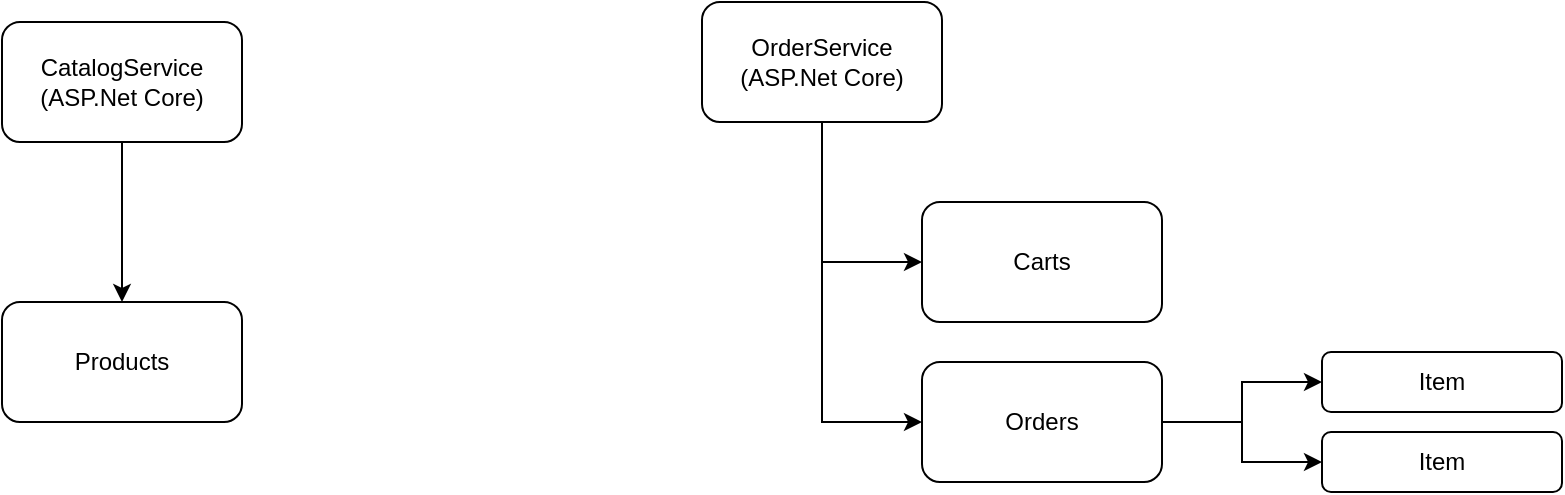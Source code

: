 <mxfile version="15.7.3" type="device" pages="3"><diagram id="MeWKNhOPQEGfcE73csxN" name="OverallDesign"><mxGraphModel dx="1864" dy="649" grid="1" gridSize="10" guides="1" tooltips="1" connect="1" arrows="1" fold="1" page="1" pageScale="1" pageWidth="850" pageHeight="1100" math="0" shadow="0"><root><mxCell id="0"/><mxCell id="1" parent="0"/><mxCell id="rlzJVa6_Gbc18TgOUmOY-2" value="" style="edgeStyle=orthogonalEdgeStyle;rounded=0;orthogonalLoop=1;jettySize=auto;html=1;" edge="1" parent="1" source="lMsOquBc8mcuTLnx06oN-1" target="rlzJVa6_Gbc18TgOUmOY-1"><mxGeometry relative="1" as="geometry"/></mxCell><mxCell id="lMsOquBc8mcuTLnx06oN-1" value="CatalogService&lt;br&gt;(ASP.Net Core)" style="rounded=1;whiteSpace=wrap;html=1;" vertex="1" parent="1"><mxGeometry x="-100" y="280" width="120" height="60" as="geometry"/></mxCell><mxCell id="-r3mknNm4PDN7Z2keue3-2" style="edgeStyle=orthogonalEdgeStyle;rounded=0;orthogonalLoop=1;jettySize=auto;html=1;entryX=0;entryY=0.5;entryDx=0;entryDy=0;" edge="1" parent="1" source="lMsOquBc8mcuTLnx06oN-9" target="-r3mknNm4PDN7Z2keue3-1"><mxGeometry relative="1" as="geometry"/></mxCell><mxCell id="-r3mknNm4PDN7Z2keue3-5" value="" style="edgeStyle=orthogonalEdgeStyle;rounded=0;orthogonalLoop=1;jettySize=auto;html=1;entryX=0;entryY=0.5;entryDx=0;entryDy=0;" edge="1" parent="1" source="lMsOquBc8mcuTLnx06oN-9" target="-r3mknNm4PDN7Z2keue3-4"><mxGeometry relative="1" as="geometry"/></mxCell><mxCell id="lMsOquBc8mcuTLnx06oN-9" value="OrderService&lt;br&gt;(ASP.Net Core)" style="rounded=1;whiteSpace=wrap;html=1;" vertex="1" parent="1"><mxGeometry x="250" y="270" width="120" height="60" as="geometry"/></mxCell><mxCell id="-r3mknNm4PDN7Z2keue3-1" value="Carts" style="rounded=1;whiteSpace=wrap;html=1;" vertex="1" parent="1"><mxGeometry x="360" y="370" width="120" height="60" as="geometry"/></mxCell><mxCell id="-r3mknNm4PDN7Z2keue3-8" style="edgeStyle=orthogonalEdgeStyle;rounded=0;orthogonalLoop=1;jettySize=auto;html=1;entryX=0;entryY=0.5;entryDx=0;entryDy=0;" edge="1" parent="1" source="-r3mknNm4PDN7Z2keue3-4" target="-r3mknNm4PDN7Z2keue3-6"><mxGeometry relative="1" as="geometry"/></mxCell><mxCell id="-r3mknNm4PDN7Z2keue3-9" style="edgeStyle=orthogonalEdgeStyle;rounded=0;orthogonalLoop=1;jettySize=auto;html=1;" edge="1" parent="1" source="-r3mknNm4PDN7Z2keue3-4" target="-r3mknNm4PDN7Z2keue3-7"><mxGeometry relative="1" as="geometry"/></mxCell><mxCell id="-r3mknNm4PDN7Z2keue3-4" value="Orders" style="whiteSpace=wrap;html=1;rounded=1;" vertex="1" parent="1"><mxGeometry x="360" y="450" width="120" height="60" as="geometry"/></mxCell><mxCell id="-r3mknNm4PDN7Z2keue3-6" value="Item" style="whiteSpace=wrap;html=1;rounded=1;" vertex="1" parent="1"><mxGeometry x="560" y="445" width="120" height="30" as="geometry"/></mxCell><mxCell id="-r3mknNm4PDN7Z2keue3-7" value="Item" style="whiteSpace=wrap;html=1;rounded=1;" vertex="1" parent="1"><mxGeometry x="560" y="485" width="120" height="30" as="geometry"/></mxCell><mxCell id="rlzJVa6_Gbc18TgOUmOY-1" value="Products" style="whiteSpace=wrap;html=1;rounded=1;arcSize=15;" vertex="1" parent="1"><mxGeometry x="-100" y="420" width="120" height="60" as="geometry"/></mxCell></root></mxGraphModel></diagram><diagram id="qa5Ivl3XOcT9yL31Eg5v" name="CatalogService"><mxGraphModel dx="1014" dy="649" grid="1" gridSize="10" guides="1" tooltips="1" connect="1" arrows="1" fold="1" page="1" pageScale="1" pageWidth="850" pageHeight="1100" math="0" shadow="0"><root><mxCell id="nWJbwv--ybv1Wwospckk-0"/><mxCell id="nWJbwv--ybv1Wwospckk-1" parent="nWJbwv--ybv1Wwospckk-0"/><mxCell id="FkwzEJZSjvubD2BS_pC1-2" value="" style="edgeStyle=orthogonalEdgeStyle;rounded=0;orthogonalLoop=1;jettySize=auto;html=1;" edge="1" parent="nWJbwv--ybv1Wwospckk-1" source="FkwzEJZSjvubD2BS_pC1-0" target="FkwzEJZSjvubD2BS_pC1-1"><mxGeometry relative="1" as="geometry"/></mxCell><mxCell id="FkwzEJZSjvubD2BS_pC1-0" value="Controllers&lt;br&gt;(Facade)" style="rounded=1;whiteSpace=wrap;html=1;" vertex="1" parent="nWJbwv--ybv1Wwospckk-1"><mxGeometry x="210" y="130" width="120" height="60" as="geometry"/></mxCell><mxCell id="FkwzEJZSjvubD2BS_pC1-6" value="" style="edgeStyle=orthogonalEdgeStyle;rounded=0;orthogonalLoop=1;jettySize=auto;html=1;" edge="1" parent="nWJbwv--ybv1Wwospckk-1" source="FkwzEJZSjvubD2BS_pC1-1" target="FkwzEJZSjvubD2BS_pC1-5"><mxGeometry relative="1" as="geometry"/></mxCell><mxCell id="FkwzEJZSjvubD2BS_pC1-1" value="BusinessLayer&lt;br&gt;(POCO)" style="whiteSpace=wrap;html=1;rounded=1;" vertex="1" parent="nWJbwv--ybv1Wwospckk-1"><mxGeometry x="210" y="220" width="120" height="60" as="geometry"/></mxCell><mxCell id="FkwzEJZSjvubD2BS_pC1-5" value="Repository" style="whiteSpace=wrap;html=1;rounded=1;" vertex="1" parent="nWJbwv--ybv1Wwospckk-1"><mxGeometry x="210" y="310" width="120" height="60" as="geometry"/></mxCell><mxCell id="FkwzEJZSjvubD2BS_pC1-7" value="Models" style="rounded=1;whiteSpace=wrap;html=1;rotation=-90;" vertex="1" parent="nWJbwv--ybv1Wwospckk-1"><mxGeometry x="270" y="215" width="240" height="65" as="geometry"/></mxCell></root></mxGraphModel></diagram><diagram id="ajztytkXwu_cjkqDtFya" name="Page-4"><mxGraphModel dx="1014" dy="649" grid="1" gridSize="10" guides="1" tooltips="1" connect="1" arrows="1" fold="1" page="1" pageScale="1" pageWidth="850" pageHeight="1100" math="0" shadow="0"><root><mxCell id="FgpaymA_EIXJ9bq-2qc4-0"/><mxCell id="FgpaymA_EIXJ9bq-2qc4-1" parent="FgpaymA_EIXJ9bq-2qc4-0"/><mxCell id="-RdmnURMdZ46xNXsuog9-0" value="CatalogItem" style="swimlane;fontStyle=0;childLayout=stackLayout;horizontal=1;startSize=30;horizontalStack=0;resizeParent=1;resizeParentMax=0;resizeLast=0;collapsible=1;marginBottom=0;" vertex="1" parent="FgpaymA_EIXJ9bq-2qc4-1"><mxGeometry x="370" y="210" width="140" height="270" as="geometry"><mxRectangle x="350" y="160" width="110" height="30" as="alternateBounds"/></mxGeometry></mxCell><mxCell id="-RdmnURMdZ46xNXsuog9-1" value="name" style="text;strokeColor=none;fillColor=none;align=left;verticalAlign=middle;spacingLeft=4;spacingRight=4;overflow=hidden;points=[[0,0.5],[1,0.5]];portConstraint=eastwest;rotatable=0;" vertex="1" parent="-RdmnURMdZ46xNXsuog9-0"><mxGeometry y="30" width="140" height="30" as="geometry"/></mxCell><mxCell id="-RdmnURMdZ46xNXsuog9-2" value="description" style="text;strokeColor=none;fillColor=none;align=left;verticalAlign=middle;spacingLeft=4;spacingRight=4;overflow=hidden;points=[[0,0.5],[1,0.5]];portConstraint=eastwest;rotatable=0;" vertex="1" parent="-RdmnURMdZ46xNXsuog9-0"><mxGeometry y="60" width="140" height="30" as="geometry"/></mxCell><mxCell id="-RdmnURMdZ46xNXsuog9-3" value="price" style="text;strokeColor=none;fillColor=none;align=left;verticalAlign=middle;spacingLeft=4;spacingRight=4;overflow=hidden;points=[[0,0.5],[1,0.5]];portConstraint=eastwest;rotatable=0;" vertex="1" parent="-RdmnURMdZ46xNXsuog9-0"><mxGeometry y="90" width="140" height="30" as="geometry"/></mxCell><mxCell id="-RdmnURMdZ46xNXsuog9-28" value="pictureFileName" style="text;strokeColor=none;fillColor=none;align=left;verticalAlign=middle;spacingLeft=4;spacingRight=4;overflow=hidden;points=[[0,0.5],[1,0.5]];portConstraint=eastwest;rotatable=0;" vertex="1" parent="-RdmnURMdZ46xNXsuog9-0"><mxGeometry y="120" width="140" height="30" as="geometry"/></mxCell><mxCell id="-RdmnURMdZ46xNXsuog9-27" value="pictureFileUri" style="text;strokeColor=none;fillColor=none;align=left;verticalAlign=middle;spacingLeft=4;spacingRight=4;overflow=hidden;points=[[0,0.5],[1,0.5]];portConstraint=eastwest;rotatable=0;" vertex="1" parent="-RdmnURMdZ46xNXsuog9-0"><mxGeometry y="150" width="140" height="30" as="geometry"/></mxCell><mxCell id="-RdmnURMdZ46xNXsuog9-29" value="availableStocks" style="text;strokeColor=none;fillColor=none;align=left;verticalAlign=middle;spacingLeft=4;spacingRight=4;overflow=hidden;points=[[0,0.5],[1,0.5]];portConstraint=eastwest;rotatable=0;" vertex="1" parent="-RdmnURMdZ46xNXsuog9-0"><mxGeometry y="180" width="140" height="30" as="geometry"/></mxCell><mxCell id="-RdmnURMdZ46xNXsuog9-32" value="restockThreshold" style="text;strokeColor=none;fillColor=none;align=left;verticalAlign=middle;spacingLeft=4;spacingRight=4;overflow=hidden;points=[[0,0.5],[1,0.5]];portConstraint=eastwest;rotatable=0;" vertex="1" parent="-RdmnURMdZ46xNXsuog9-0"><mxGeometry y="210" width="140" height="30" as="geometry"/></mxCell><mxCell id="-RdmnURMdZ46xNXsuog9-33" value="maxStockThreshold" style="text;strokeColor=none;fillColor=none;align=left;verticalAlign=middle;spacingLeft=4;spacingRight=4;overflow=hidden;points=[[0,0.5],[1,0.5]];portConstraint=eastwest;rotatable=0;" vertex="1" parent="-RdmnURMdZ46xNXsuog9-0"><mxGeometry y="240" width="140" height="30" as="geometry"/></mxCell><mxCell id="-RdmnURMdZ46xNXsuog9-12" value="CatalogType" style="swimlane;fontStyle=0;childLayout=stackLayout;horizontal=1;startSize=30;horizontalStack=0;resizeParent=1;resizeParentMax=0;resizeLast=0;collapsible=1;marginBottom=0;" vertex="1" parent="FgpaymA_EIXJ9bq-2qc4-1"><mxGeometry x="50" y="365" width="140" height="60" as="geometry"/></mxCell><mxCell id="-RdmnURMdZ46xNXsuog9-13" value="type" style="text;strokeColor=none;fillColor=none;align=left;verticalAlign=middle;spacingLeft=4;spacingRight=4;overflow=hidden;points=[[0,0.5],[1,0.5]];portConstraint=eastwest;rotatable=0;" vertex="1" parent="-RdmnURMdZ46xNXsuog9-12"><mxGeometry y="30" width="140" height="30" as="geometry"/></mxCell><mxCell id="-RdmnURMdZ46xNXsuog9-21" value="CatalogBrand" style="swimlane;fontStyle=0;childLayout=stackLayout;horizontal=1;startSize=30;horizontalStack=0;resizeParent=1;resizeParentMax=0;resizeLast=0;collapsible=1;marginBottom=0;" vertex="1" parent="FgpaymA_EIXJ9bq-2qc4-1"><mxGeometry x="50" y="217" width="140" height="60" as="geometry"/></mxCell><mxCell id="-RdmnURMdZ46xNXsuog9-22" value="brand" style="text;strokeColor=none;fillColor=none;align=left;verticalAlign=middle;spacingLeft=4;spacingRight=4;overflow=hidden;points=[[0,0.5],[1,0.5]];portConstraint=eastwest;rotatable=0;" vertex="1" parent="-RdmnURMdZ46xNXsuog9-21"><mxGeometry y="30" width="140" height="30" as="geometry"/></mxCell><mxCell id="-RdmnURMdZ46xNXsuog9-30" style="edgeStyle=orthogonalEdgeStyle;rounded=0;orthogonalLoop=1;jettySize=auto;html=1;entryX=1;entryY=0.5;entryDx=0;entryDy=0;" edge="1" parent="FgpaymA_EIXJ9bq-2qc4-1" source="-RdmnURMdZ46xNXsuog9-3" target="-RdmnURMdZ46xNXsuog9-12"><mxGeometry relative="1" as="geometry"/></mxCell><mxCell id="-RdmnURMdZ46xNXsuog9-31" style="edgeStyle=orthogonalEdgeStyle;rounded=0;orthogonalLoop=1;jettySize=auto;html=1;entryX=1;entryY=0.5;entryDx=0;entryDy=0;" edge="1" parent="FgpaymA_EIXJ9bq-2qc4-1" source="-RdmnURMdZ46xNXsuog9-2" target="-RdmnURMdZ46xNXsuog9-21"><mxGeometry relative="1" as="geometry"/></mxCell></root></mxGraphModel></diagram></mxfile>